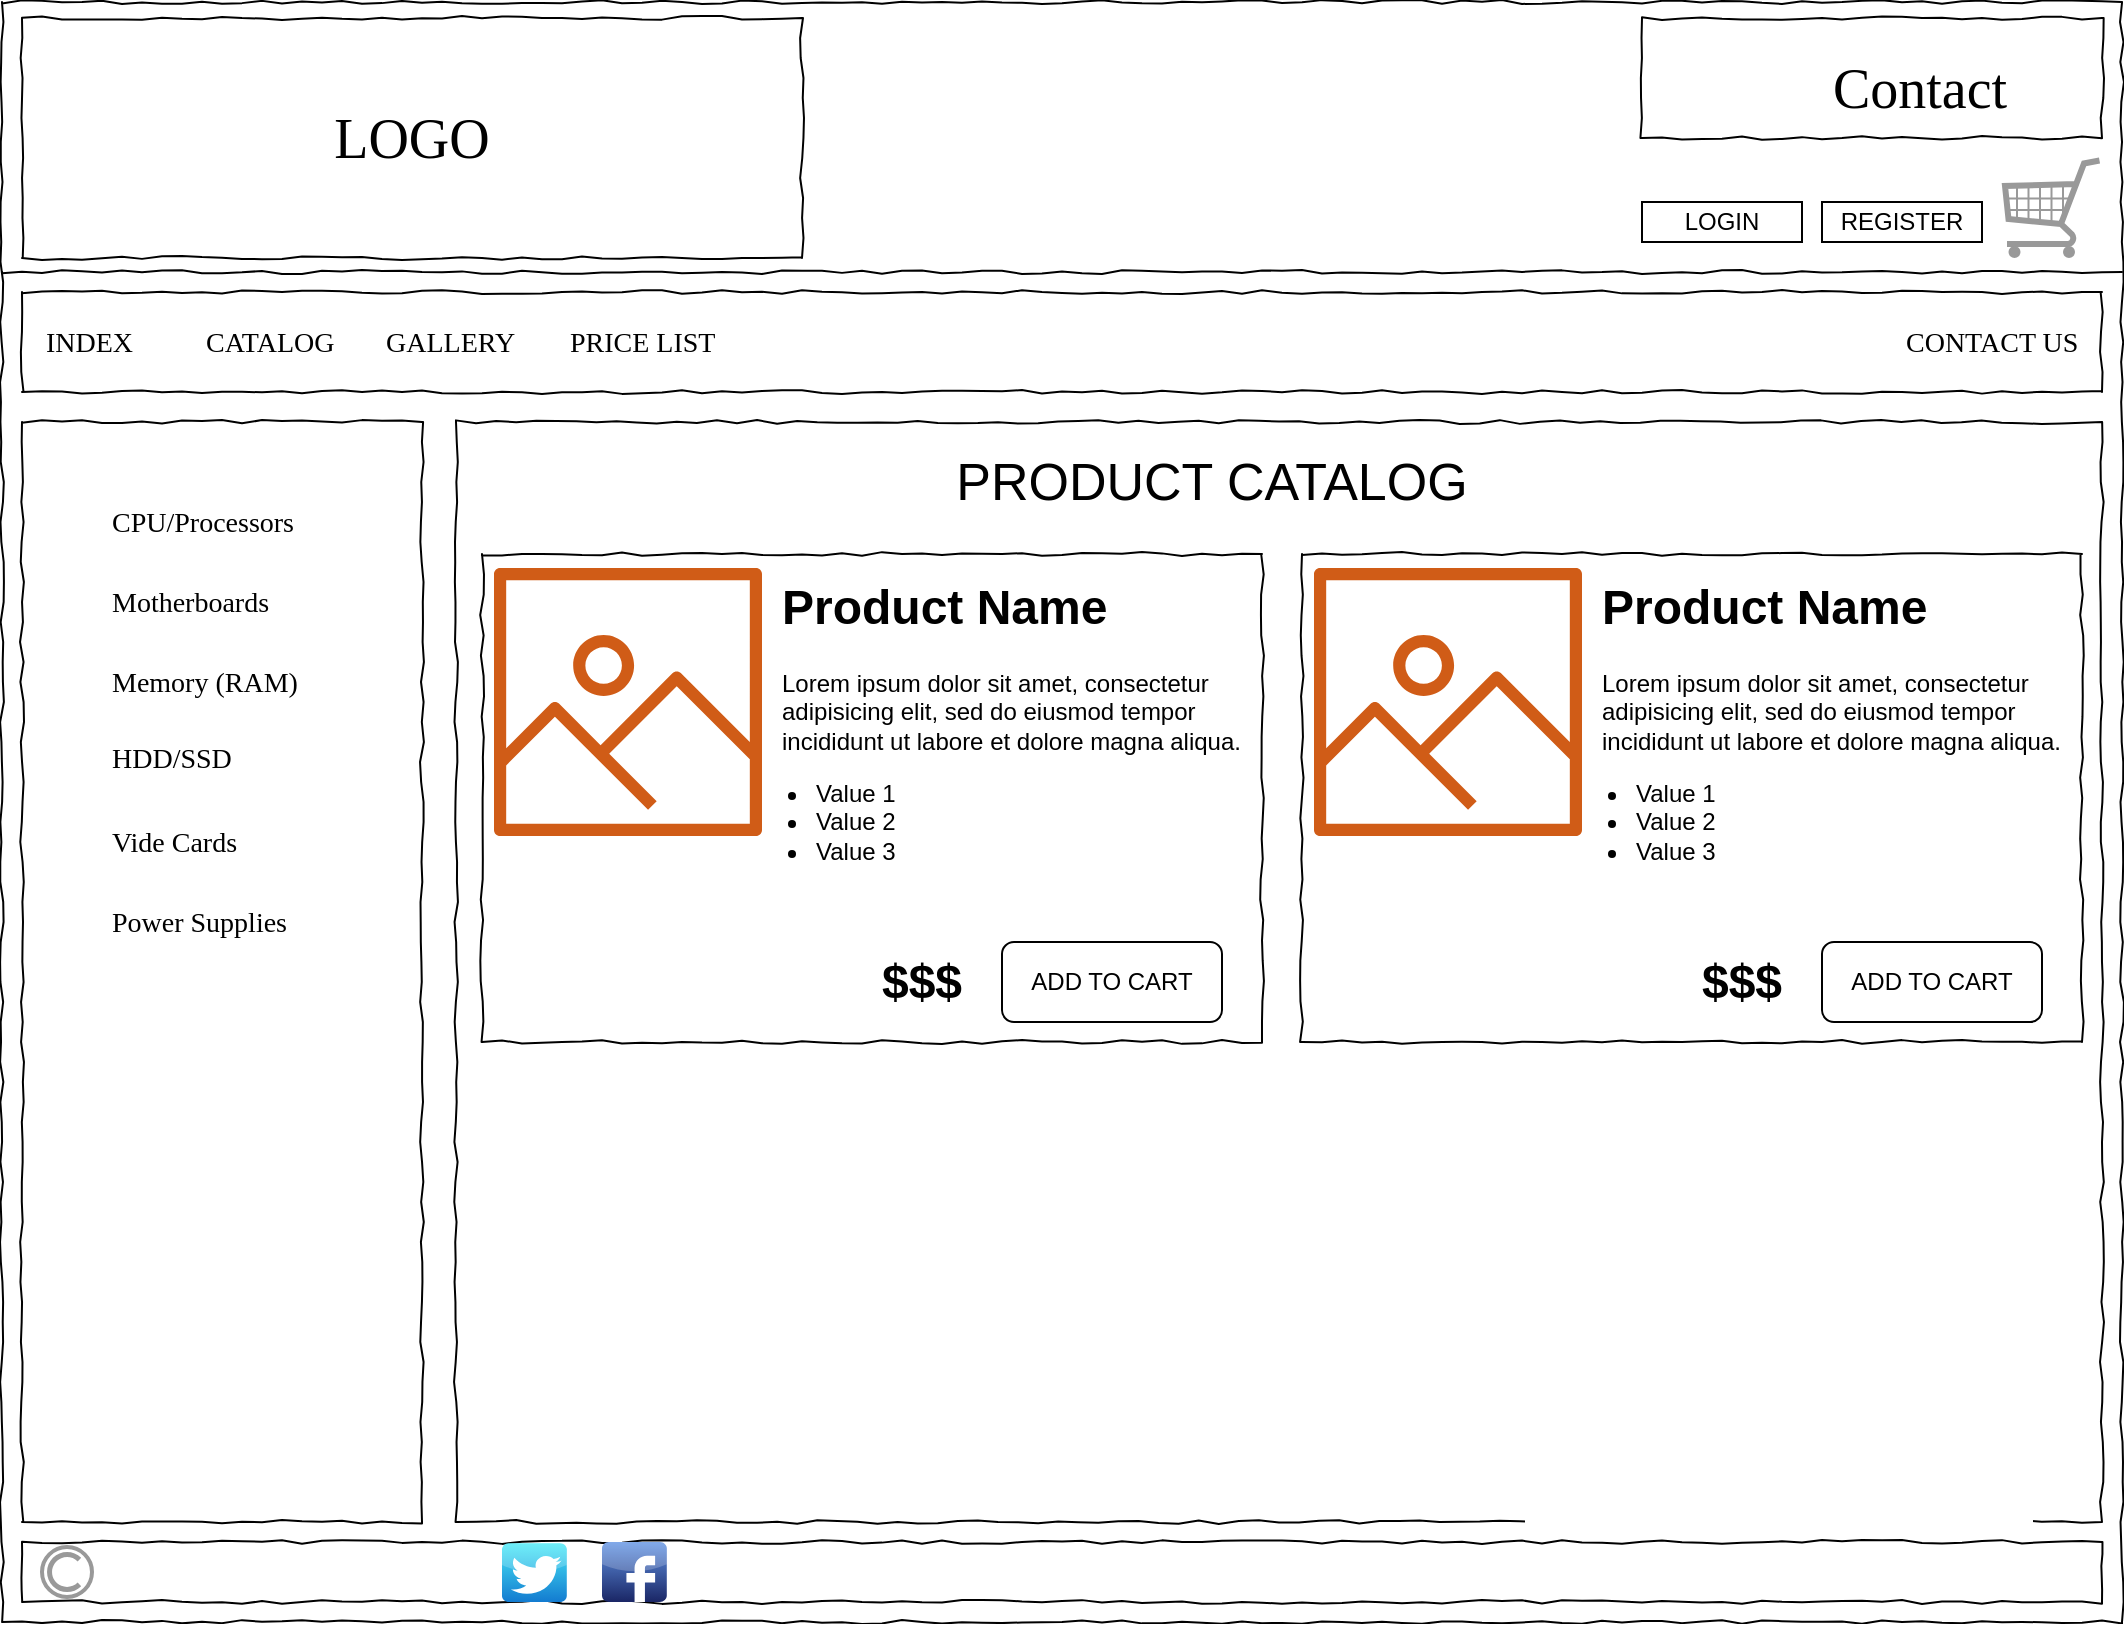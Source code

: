 <mxfile version="13.6.2" type="device"><diagram id="xOiyzhf005PrYhdyZK86" name="Page-1"><mxGraphModel dx="1086" dy="806" grid="1" gridSize="10" guides="1" tooltips="1" connect="1" arrows="1" fold="1" page="1" pageScale="1" pageWidth="850" pageHeight="1100" math="0" shadow="0"><root><mxCell id="0"/><mxCell id="1" parent="0"/><mxCell id="TctMeFZOCuCCHgpgeMqU-1" value="" style="whiteSpace=wrap;html=1;rounded=0;shadow=0;labelBackgroundColor=none;strokeColor=#000000;strokeWidth=1;fillColor=none;fontFamily=Verdana;fontSize=12;fontColor=#000000;align=center;comic=1;" parent="1" vertex="1"><mxGeometry x="20" y="10" width="1060" height="810" as="geometry"/></mxCell><mxCell id="TctMeFZOCuCCHgpgeMqU-2" value="" style="whiteSpace=wrap;html=1;rounded=0;shadow=0;labelBackgroundColor=none;strokeWidth=1;fillColor=none;fontFamily=Verdana;fontSize=12;align=center;comic=1;" parent="1" vertex="1"><mxGeometry x="247" y="220" width="823" height="550" as="geometry"/></mxCell><mxCell id="TctMeFZOCuCCHgpgeMqU-4" value="" style="whiteSpace=wrap;html=1;rounded=0;shadow=0;labelBackgroundColor=none;strokeWidth=1;fillColor=none;fontFamily=Verdana;fontSize=12;align=center;comic=1;" parent="1" vertex="1"><mxGeometry x="30" y="220" width="200" height="550" as="geometry"/></mxCell><mxCell id="TctMeFZOCuCCHgpgeMqU-5" value="" style="line;strokeWidth=1;html=1;rounded=0;shadow=0;labelBackgroundColor=none;fillColor=none;fontFamily=Verdana;fontSize=14;fontColor=#000000;align=center;comic=1;" parent="1" vertex="1"><mxGeometry x="20" y="140" width="1060" height="10" as="geometry"/></mxCell><mxCell id="TctMeFZOCuCCHgpgeMqU-6" value="" style="whiteSpace=wrap;html=1;rounded=0;shadow=0;labelBackgroundColor=none;strokeWidth=1;fillColor=none;fontFamily=Verdana;fontSize=12;align=center;comic=1;" parent="1" vertex="1"><mxGeometry x="30" y="155" width="1040" height="50" as="geometry"/></mxCell><mxCell id="TctMeFZOCuCCHgpgeMqU-7" value="INDEX" style="text;html=1;points=[];align=left;verticalAlign=top;spacingTop=-4;fontSize=14;fontFamily=Verdana" parent="1" vertex="1"><mxGeometry x="40" y="170" width="60" height="20" as="geometry"/></mxCell><mxCell id="TctMeFZOCuCCHgpgeMqU-8" value="CATALOG" style="text;html=1;points=[];align=left;verticalAlign=top;spacingTop=-4;fontSize=14;fontFamily=Verdana" parent="1" vertex="1"><mxGeometry x="120" y="170" width="60" height="20" as="geometry"/></mxCell><mxCell id="TctMeFZOCuCCHgpgeMqU-10" value="GALLERY" style="text;html=1;points=[];align=left;verticalAlign=top;spacingTop=-4;fontSize=14;fontFamily=Verdana" parent="1" vertex="1"><mxGeometry x="210" y="170" width="70" height="20" as="geometry"/></mxCell><mxCell id="TctMeFZOCuCCHgpgeMqU-11" value="" style="whiteSpace=wrap;html=1;rounded=0;shadow=0;labelBackgroundColor=none;strokeWidth=1;fillColor=none;fontFamily=Verdana;fontSize=12;align=center;comic=1;" parent="1" vertex="1"><mxGeometry x="30" y="780" width="1040" height="30" as="geometry"/></mxCell><mxCell id="TctMeFZOCuCCHgpgeMqU-12" value="CPU/Processors" style="text;html=1;points=[];align=left;verticalAlign=top;spacingTop=-4;fontSize=14;fontFamily=Verdana" parent="1" vertex="1"><mxGeometry x="72.5" y="260" width="115" height="20" as="geometry"/></mxCell><mxCell id="TctMeFZOCuCCHgpgeMqU-13" value="Motherboards" style="text;html=1;points=[];align=left;verticalAlign=top;spacingTop=-4;fontSize=14;fontFamily=Verdana" parent="1" vertex="1"><mxGeometry x="72.5" y="300" width="100" height="20" as="geometry"/></mxCell><mxCell id="TctMeFZOCuCCHgpgeMqU-14" value="Memory (RAM)" style="text;html=1;points=[];align=left;verticalAlign=top;spacingTop=-4;fontSize=14;fontFamily=Verdana" parent="1" vertex="1"><mxGeometry x="72.5" y="340" width="110" height="20" as="geometry"/></mxCell><mxCell id="TctMeFZOCuCCHgpgeMqU-15" value="HDD/SSD" style="text;html=1;points=[];align=left;verticalAlign=top;spacingTop=-4;fontSize=14;fontFamily=Verdana" parent="1" vertex="1"><mxGeometry x="72.5" y="378" width="70" height="20" as="geometry"/></mxCell><mxCell id="TctMeFZOCuCCHgpgeMqU-16" value="Vide Cards" style="text;html=1;points=[];align=left;verticalAlign=top;spacingTop=-4;fontSize=14;fontFamily=Verdana" parent="1" vertex="1"><mxGeometry x="72.5" y="420" width="80" height="20" as="geometry"/></mxCell><mxCell id="TctMeFZOCuCCHgpgeMqU-17" value="Power Supplies" style="text;html=1;points=[];align=left;verticalAlign=top;spacingTop=-4;fontSize=14;fontFamily=Verdana" parent="1" vertex="1"><mxGeometry x="72.5" y="460" width="110" height="20" as="geometry"/></mxCell><mxCell id="TctMeFZOCuCCHgpgeMqU-18" value="" style="dashed=0;outlineConnect=0;html=1;align=center;labelPosition=center;verticalLabelPosition=bottom;verticalAlign=top;shape=mxgraph.webicons.twitter;fillColor=#49EAF7;gradientColor=#137BD0" parent="1" vertex="1"><mxGeometry x="270" y="780.6" width="32.4" height="29.4" as="geometry"/></mxCell><mxCell id="TctMeFZOCuCCHgpgeMqU-19" value="" style="dashed=0;outlineConnect=0;html=1;align=center;labelPosition=center;verticalLabelPosition=bottom;verticalAlign=top;shape=mxgraph.webicons.facebook;fillColor=#6294E4;gradientColor=#1A2665" parent="1" vertex="1"><mxGeometry x="320" y="780" width="32.4" height="30" as="geometry"/></mxCell><mxCell id="TctMeFZOCuCCHgpgeMqU-20" value="" style="shape=image;html=1;verticalAlign=top;verticalLabelPosition=bottom;labelBackgroundColor=#ffffff;imageAspect=0;aspect=fixed;image=https://cdn4.iconfinder.com/data/icons/social-media-2146/512/25_social-128.png" parent="1" vertex="1"><mxGeometry x="370" y="780" width="30" height="30" as="geometry"/></mxCell><mxCell id="TctMeFZOCuCCHgpgeMqU-21" value="" style="strokeColor=#999999;verticalLabelPosition=bottom;shadow=0;dashed=0;verticalAlign=top;strokeWidth=2;html=1;shape=mxgraph.mockup.misc.copyrightIcon;" parent="1" vertex="1"><mxGeometry x="40" y="782.5" width="25" height="25" as="geometry"/></mxCell><mxCell id="TctMeFZOCuCCHgpgeMqU-25" value="PRICE LIST" style="text;html=1;points=[];align=left;verticalAlign=top;spacingTop=-4;fontSize=14;fontFamily=Verdana" parent="1" vertex="1"><mxGeometry x="301.5" y="170" width="80" height="20" as="geometry"/></mxCell><mxCell id="TctMeFZOCuCCHgpgeMqU-26" value="CONTACT US" style="text;html=1;points=[];align=left;verticalAlign=top;spacingTop=-4;fontSize=14;fontFamily=Verdana" parent="1" vertex="1"><mxGeometry x="970" y="170" width="100" height="20" as="geometry"/></mxCell><mxCell id="TctMeFZOCuCCHgpgeMqU-49" value="&lt;font style=&quot;font-size: 26px&quot;&gt;PRODUCT CATALOG&lt;/font&gt;" style="text;html=1;strokeColor=none;fillColor=none;align=center;verticalAlign=middle;whiteSpace=wrap;rounded=0;" parent="1" vertex="1"><mxGeometry x="485" y="230" width="280" height="40" as="geometry"/></mxCell><mxCell id="RwnwsPs-SMO_LV20enDO-1" value="LOGO" style="whiteSpace=wrap;html=1;rounded=0;shadow=0;labelBackgroundColor=none;strokeWidth=1;fontFamily=Verdana;fontSize=28;align=center;comic=1;" parent="1" vertex="1"><mxGeometry x="30" y="18" width="390" height="120" as="geometry"/></mxCell><mxCell id="RwnwsPs-SMO_LV20enDO-2" value="&lt;p style=&quot;margin-left: 0.5in ; margin-bottom: 0.17in ; line-height: 100%&quot;&gt;Contact&lt;/p&gt;" style="whiteSpace=wrap;html=1;rounded=0;shadow=0;labelBackgroundColor=none;strokeWidth=1;fontFamily=Verdana;fontSize=28;align=center;comic=1;" parent="1" vertex="1"><mxGeometry x="840" y="18" width="230" height="60" as="geometry"/></mxCell><mxCell id="RwnwsPs-SMO_LV20enDO-3" value="" style="verticalLabelPosition=bottom;shadow=0;dashed=0;align=center;html=1;verticalAlign=top;strokeWidth=1;shape=mxgraph.mockup.misc.shoppingCart;strokeColor=#999999;" parent="1" vertex="1"><mxGeometry x="1020" y="88" width="50" height="50" as="geometry"/></mxCell><mxCell id="RwnwsPs-SMO_LV20enDO-4" value="LOGIN" style="rounded=0;whiteSpace=wrap;html=1;" parent="1" vertex="1"><mxGeometry x="840" y="110" width="80" height="20" as="geometry"/></mxCell><mxCell id="RwnwsPs-SMO_LV20enDO-5" value="REGISTER" style="rounded=0;whiteSpace=wrap;html=1;" parent="1" vertex="1"><mxGeometry x="930" y="110" width="80" height="20" as="geometry"/></mxCell><mxCell id="oPdgGJXrrpltaXdRz-lA-1" value="" style="whiteSpace=wrap;html=1;rounded=0;shadow=0;labelBackgroundColor=none;strokeWidth=1;fillColor=none;fontFamily=Verdana;fontSize=12;align=center;verticalAlign=top;spacing=10;comic=1;" parent="1" vertex="1"><mxGeometry x="260" y="286" width="390" height="244" as="geometry"/></mxCell><mxCell id="oPdgGJXrrpltaXdRz-lA-2" value="&lt;h1&gt;Product Name&lt;/h1&gt;&lt;p&gt;Lorem ipsum dolor sit amet, consectetur adipisicing elit, sed do eiusmod tempor incididunt ut labore et dolore magna aliqua.&lt;/p&gt;&lt;p&gt;&lt;br&gt;&lt;/p&gt;" style="text;html=1;strokeColor=none;fillColor=none;spacing=5;spacingTop=-20;whiteSpace=wrap;overflow=hidden;rounded=0;" parent="1" vertex="1"><mxGeometry x="405" y="293" width="240" height="114" as="geometry"/></mxCell><mxCell id="oPdgGJXrrpltaXdRz-lA-3" value="&lt;ul&gt;&lt;li&gt;Value 1&lt;/li&gt;&lt;li&gt;Value 2&lt;/li&gt;&lt;li&gt;Value 3&lt;/li&gt;&lt;/ul&gt;" style="text;strokeColor=none;fillColor=none;html=1;whiteSpace=wrap;verticalAlign=middle;overflow=hidden;" parent="1" vertex="1"><mxGeometry x="385" y="380" width="100" height="80" as="geometry"/></mxCell><mxCell id="oPdgGJXrrpltaXdRz-lA-4" value="&lt;b&gt;&lt;font style=&quot;font-size: 24px&quot;&gt;$$$&lt;/font&gt;&lt;/b&gt;" style="text;html=1;strokeColor=none;fillColor=none;align=center;verticalAlign=middle;whiteSpace=wrap;rounded=0;" parent="1" vertex="1"><mxGeometry x="460" y="490" width="40" height="20" as="geometry"/></mxCell><mxCell id="oPdgGJXrrpltaXdRz-lA-5" value="" style="outlineConnect=0;fontColor=#232F3E;gradientColor=none;fillColor=#D05C17;strokeColor=none;dashed=0;verticalLabelPosition=bottom;verticalAlign=top;align=center;html=1;fontSize=12;fontStyle=0;aspect=fixed;pointerEvents=1;shape=mxgraph.aws4.container_registry_image;" parent="1" vertex="1"><mxGeometry x="266" y="293" width="134" height="134" as="geometry"/></mxCell><mxCell id="oPdgGJXrrpltaXdRz-lA-8" value="ADD TO CART" style="rounded=1;whiteSpace=wrap;html=1;" parent="1" vertex="1"><mxGeometry x="520" y="480" width="110" height="40" as="geometry"/></mxCell><mxCell id="oPdgGJXrrpltaXdRz-lA-29" value="" style="whiteSpace=wrap;html=1;rounded=0;shadow=0;labelBackgroundColor=none;strokeWidth=1;fillColor=none;fontFamily=Verdana;fontSize=12;align=center;verticalAlign=top;spacing=10;comic=1;" parent="1" vertex="1"><mxGeometry x="670" y="286" width="390" height="244" as="geometry"/></mxCell><mxCell id="oPdgGJXrrpltaXdRz-lA-30" value="&lt;h1&gt;Product Name&lt;/h1&gt;&lt;p&gt;Lorem ipsum dolor sit amet, consectetur adipisicing elit, sed do eiusmod tempor incididunt ut labore et dolore magna aliqua.&lt;/p&gt;&lt;p&gt;&lt;br&gt;&lt;/p&gt;" style="text;html=1;strokeColor=none;fillColor=none;spacing=5;spacingTop=-20;whiteSpace=wrap;overflow=hidden;rounded=0;" parent="1" vertex="1"><mxGeometry x="815" y="293" width="240" height="114" as="geometry"/></mxCell><mxCell id="oPdgGJXrrpltaXdRz-lA-31" value="&lt;ul&gt;&lt;li&gt;Value 1&lt;/li&gt;&lt;li&gt;Value 2&lt;/li&gt;&lt;li&gt;Value 3&lt;/li&gt;&lt;/ul&gt;" style="text;strokeColor=none;fillColor=none;html=1;whiteSpace=wrap;verticalAlign=middle;overflow=hidden;" parent="1" vertex="1"><mxGeometry x="795" y="380" width="100" height="80" as="geometry"/></mxCell><mxCell id="oPdgGJXrrpltaXdRz-lA-32" value="&lt;b&gt;&lt;font style=&quot;font-size: 24px&quot;&gt;$$$&lt;/font&gt;&lt;/b&gt;" style="text;html=1;strokeColor=none;fillColor=none;align=center;verticalAlign=middle;whiteSpace=wrap;rounded=0;" parent="1" vertex="1"><mxGeometry x="870" y="490" width="40" height="20" as="geometry"/></mxCell><mxCell id="oPdgGJXrrpltaXdRz-lA-33" value="" style="outlineConnect=0;fontColor=#232F3E;gradientColor=none;fillColor=#D05C17;strokeColor=none;dashed=0;verticalLabelPosition=bottom;verticalAlign=top;align=center;html=1;fontSize=12;fontStyle=0;aspect=fixed;pointerEvents=1;shape=mxgraph.aws4.container_registry_image;" parent="1" vertex="1"><mxGeometry x="676" y="293" width="134" height="134" as="geometry"/></mxCell><mxCell id="oPdgGJXrrpltaXdRz-lA-34" value="ADD TO CART" style="rounded=1;whiteSpace=wrap;html=1;" parent="1" vertex="1"><mxGeometry x="930" y="480" width="110" height="40" as="geometry"/></mxCell></root></mxGraphModel></diagram></mxfile>